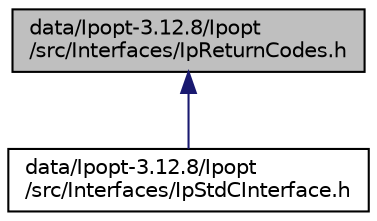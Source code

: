 digraph "data/Ipopt-3.12.8/Ipopt/src/Interfaces/IpReturnCodes.h"
{
  edge [fontname="Helvetica",fontsize="10",labelfontname="Helvetica",labelfontsize="10"];
  node [fontname="Helvetica",fontsize="10",shape=record];
  Node1 [label="data/Ipopt-3.12.8/Ipopt\l/src/Interfaces/IpReturnCodes.h",height=0.2,width=0.4,color="black", fillcolor="grey75", style="filled" fontcolor="black"];
  Node1 -> Node2 [dir="back",color="midnightblue",fontsize="10",style="solid",fontname="Helvetica"];
  Node2 [label="data/Ipopt-3.12.8/Ipopt\l/src/Interfaces/IpStdCInterface.h",height=0.2,width=0.4,color="black", fillcolor="white", style="filled",URL="$Ipopt_2src_2Interfaces_2IpStdCInterface_8h.html"];
}
